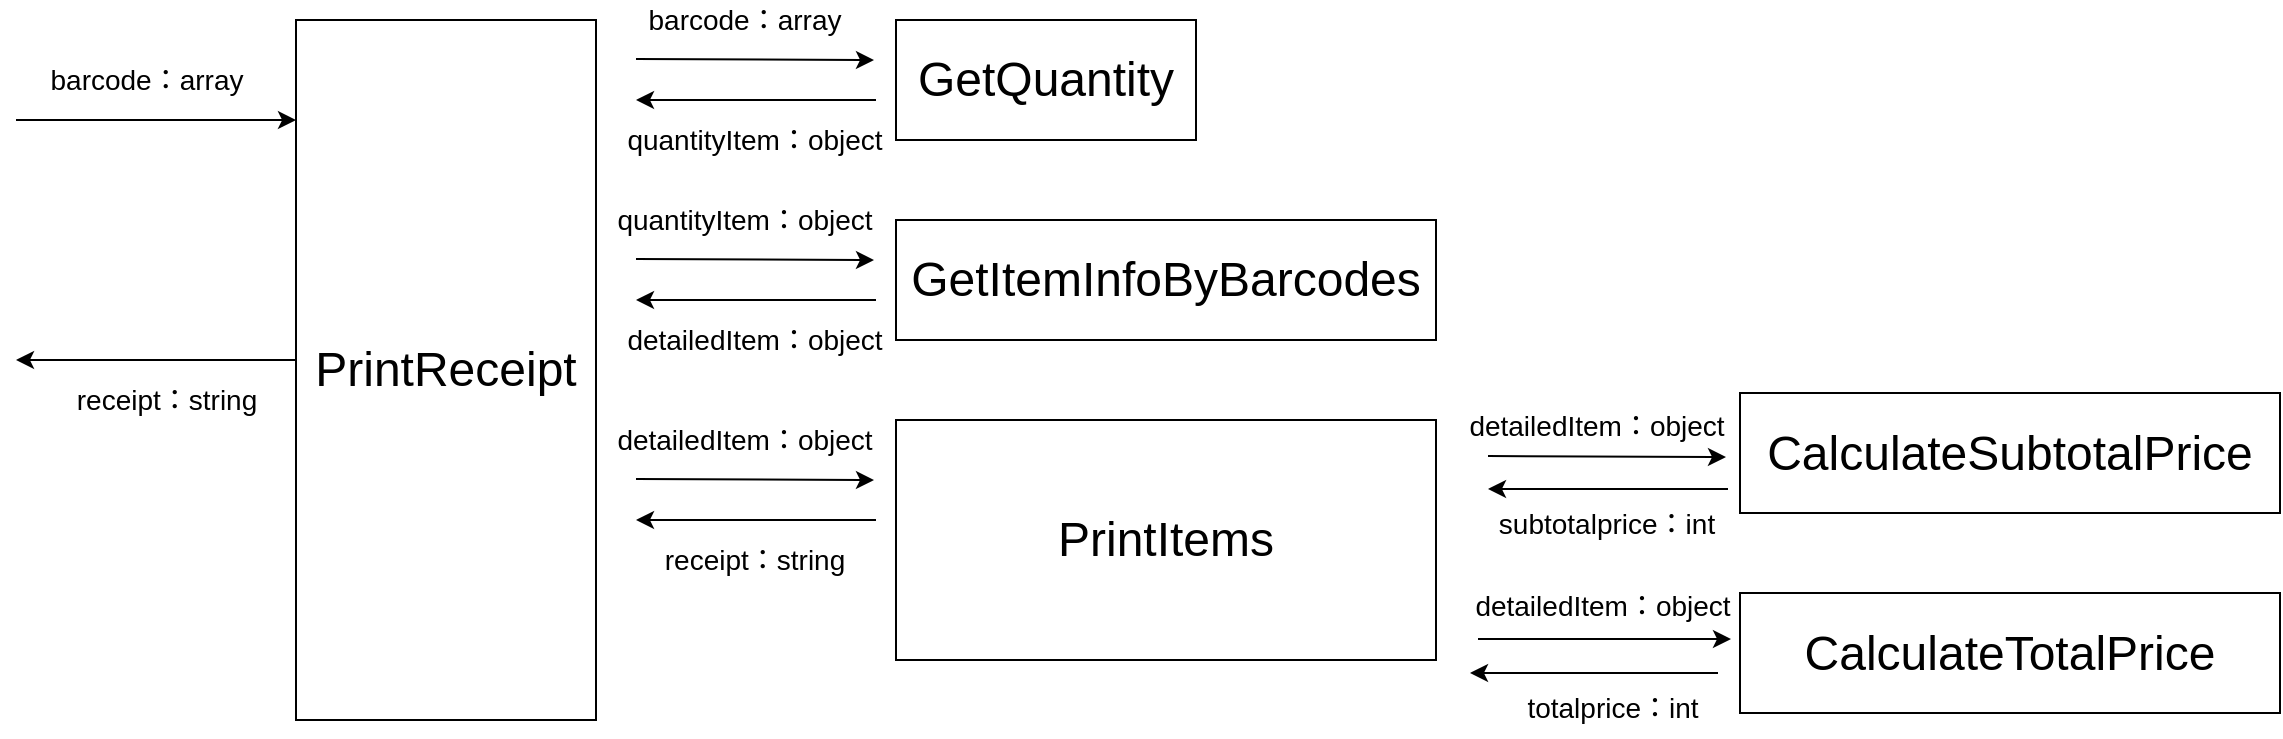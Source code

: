 <mxfile version="13.4.9" type="device"><diagram id="VRgClugd789tFmMYyxJZ" name="Page-1"><mxGraphModel dx="1304" dy="521" grid="1" gridSize="10" guides="1" tooltips="1" connect="1" arrows="1" fold="1" page="1" pageScale="1" pageWidth="827" pageHeight="1169" math="0" shadow="0"><root><mxCell id="0"/><mxCell id="1" parent="0"/><mxCell id="arcpuUV_JfJIhRGvQHqn-1" value="&lt;font style=&quot;font-size: 24px&quot;&gt;PrintReceipt&lt;/font&gt;" style="rounded=0;whiteSpace=wrap;html=1;" vertex="1" parent="1"><mxGeometry x="150" y="130" width="150" height="350" as="geometry"/></mxCell><mxCell id="arcpuUV_JfJIhRGvQHqn-2" value="" style="endArrow=classic;html=1;entryX=-0.016;entryY=0.817;entryDx=0;entryDy=0;entryPerimeter=0;" edge="1" parent="1"><mxGeometry width="50" height="50" relative="1" as="geometry"><mxPoint x="10" y="180" as="sourcePoint"/><mxPoint x="150" y="180.06" as="targetPoint"/></mxGeometry></mxCell><mxCell id="arcpuUV_JfJIhRGvQHqn-3" value="&lt;font&gt;&lt;span style=&quot;font-size: 14px&quot;&gt;barcode：array&lt;/span&gt;&lt;br&gt;&lt;/font&gt;" style="text;html=1;resizable=0;autosize=1;align=center;verticalAlign=middle;points=[];fillColor=none;strokeColor=none;rounded=0;" vertex="1" parent="1"><mxGeometry x="20" y="150" width="110" height="20" as="geometry"/></mxCell><mxCell id="arcpuUV_JfJIhRGvQHqn-4" value="" style="endArrow=classic;html=1;exitX=0;exitY=0.25;exitDx=0;exitDy=0;" edge="1" parent="1"><mxGeometry width="50" height="50" relative="1" as="geometry"><mxPoint x="150" y="300" as="sourcePoint"/><mxPoint x="10" y="300" as="targetPoint"/></mxGeometry></mxCell><mxCell id="arcpuUV_JfJIhRGvQHqn-5" value="&lt;font&gt;&lt;font style=&quot;font-size: 14px&quot;&gt;receipt：string&lt;/font&gt;&lt;br&gt;&lt;/font&gt;" style="text;html=1;resizable=0;autosize=1;align=center;verticalAlign=middle;points=[];fillColor=none;strokeColor=none;rounded=0;" vertex="1" parent="1"><mxGeometry x="30" y="310" width="110" height="20" as="geometry"/></mxCell><mxCell id="arcpuUV_JfJIhRGvQHqn-6" value="&lt;font style=&quot;font-size: 24px&quot;&gt;GetQuantity&lt;/font&gt;" style="rounded=0;whiteSpace=wrap;html=1;" vertex="1" parent="1"><mxGeometry x="450" y="130" width="150" height="60" as="geometry"/></mxCell><mxCell id="arcpuUV_JfJIhRGvQHqn-7" value="" style="endArrow=classic;html=1;" edge="1" parent="1"><mxGeometry width="50" height="50" relative="1" as="geometry"><mxPoint x="320" y="149.5" as="sourcePoint"/><mxPoint x="439" y="150" as="targetPoint"/></mxGeometry></mxCell><mxCell id="arcpuUV_JfJIhRGvQHqn-8" value="" style="endArrow=classic;html=1;" edge="1" parent="1"><mxGeometry width="50" height="50" relative="1" as="geometry"><mxPoint x="440" y="170" as="sourcePoint"/><mxPoint x="320" y="170" as="targetPoint"/></mxGeometry></mxCell><mxCell id="arcpuUV_JfJIhRGvQHqn-9" value="&lt;font&gt;&lt;span style=&quot;font-size: 14px&quot;&gt;barcode：array&lt;/span&gt;&lt;br&gt;&lt;/font&gt;" style="text;html=1;resizable=0;autosize=1;align=center;verticalAlign=middle;points=[];fillColor=none;strokeColor=none;rounded=0;" vertex="1" parent="1"><mxGeometry x="319" y="120" width="110" height="20" as="geometry"/></mxCell><mxCell id="arcpuUV_JfJIhRGvQHqn-10" value="&lt;font&gt;&lt;span style=&quot;font-size: 14px&quot;&gt;quantityItem：object&lt;/span&gt;&lt;br&gt;&lt;/font&gt;" style="text;html=1;resizable=0;autosize=1;align=center;verticalAlign=middle;points=[];fillColor=none;strokeColor=none;rounded=0;" vertex="1" parent="1"><mxGeometry x="309" y="180" width="140" height="20" as="geometry"/></mxCell><mxCell id="arcpuUV_JfJIhRGvQHqn-11" value="&lt;font style=&quot;font-size: 24px&quot;&gt;GetItemInfoByBarcodes&lt;/font&gt;" style="rounded=0;whiteSpace=wrap;html=1;" vertex="1" parent="1"><mxGeometry x="450" y="230" width="270" height="60" as="geometry"/></mxCell><mxCell id="arcpuUV_JfJIhRGvQHqn-12" value="" style="endArrow=classic;html=1;" edge="1" parent="1"><mxGeometry width="50" height="50" relative="1" as="geometry"><mxPoint x="320" y="249.5" as="sourcePoint"/><mxPoint x="439" y="250" as="targetPoint"/></mxGeometry></mxCell><mxCell id="arcpuUV_JfJIhRGvQHqn-13" value="" style="endArrow=classic;html=1;" edge="1" parent="1"><mxGeometry width="50" height="50" relative="1" as="geometry"><mxPoint x="440" y="270" as="sourcePoint"/><mxPoint x="320" y="270" as="targetPoint"/></mxGeometry></mxCell><mxCell id="arcpuUV_JfJIhRGvQHqn-14" value="&lt;font&gt;&lt;span style=&quot;font-size: 14px&quot;&gt;quantityItem：object&lt;/span&gt;&lt;br&gt;&lt;/font&gt;" style="text;html=1;resizable=0;autosize=1;align=center;verticalAlign=middle;points=[];fillColor=none;strokeColor=none;rounded=0;" vertex="1" parent="1"><mxGeometry x="304" y="220" width="140" height="20" as="geometry"/></mxCell><mxCell id="arcpuUV_JfJIhRGvQHqn-15" value="&lt;font&gt;&lt;span style=&quot;font-size: 14px&quot;&gt;detailedItem：object&lt;/span&gt;&lt;br&gt;&lt;/font&gt;" style="text;html=1;resizable=0;autosize=1;align=center;verticalAlign=middle;points=[];fillColor=none;strokeColor=none;rounded=0;" vertex="1" parent="1"><mxGeometry x="309" y="280" width="140" height="20" as="geometry"/></mxCell><mxCell id="arcpuUV_JfJIhRGvQHqn-39" value="&lt;font style=&quot;font-size: 24px&quot;&gt;PrintItems&lt;/font&gt;" style="rounded=0;whiteSpace=wrap;html=1;" vertex="1" parent="1"><mxGeometry x="450" y="330" width="270" height="120" as="geometry"/></mxCell><mxCell id="arcpuUV_JfJIhRGvQHqn-40" value="" style="endArrow=classic;html=1;" edge="1" parent="1"><mxGeometry width="50" height="50" relative="1" as="geometry"><mxPoint x="320" y="359.5" as="sourcePoint"/><mxPoint x="439" y="360" as="targetPoint"/></mxGeometry></mxCell><mxCell id="arcpuUV_JfJIhRGvQHqn-41" value="" style="endArrow=classic;html=1;" edge="1" parent="1"><mxGeometry width="50" height="50" relative="1" as="geometry"><mxPoint x="440" y="380" as="sourcePoint"/><mxPoint x="320" y="380" as="targetPoint"/></mxGeometry></mxCell><mxCell id="arcpuUV_JfJIhRGvQHqn-42" value="&lt;font&gt;&lt;span style=&quot;font-size: 14px&quot;&gt;detailedItem：object&lt;/span&gt;&lt;br&gt;&lt;/font&gt;" style="text;html=1;resizable=0;autosize=1;align=center;verticalAlign=middle;points=[];fillColor=none;strokeColor=none;rounded=0;" vertex="1" parent="1"><mxGeometry x="304" y="330" width="140" height="20" as="geometry"/></mxCell><mxCell id="arcpuUV_JfJIhRGvQHqn-43" value="&lt;font&gt;&lt;span style=&quot;font-size: 14px&quot;&gt;receipt：string&lt;/span&gt;&lt;br&gt;&lt;/font&gt;" style="text;html=1;resizable=0;autosize=1;align=center;verticalAlign=middle;points=[];fillColor=none;strokeColor=none;rounded=0;" vertex="1" parent="1"><mxGeometry x="324" y="390" width="110" height="20" as="geometry"/></mxCell><mxCell id="arcpuUV_JfJIhRGvQHqn-44" value="&lt;font style=&quot;font-size: 24px&quot;&gt;CalculateSubtotalPrice&lt;/font&gt;" style="rounded=0;whiteSpace=wrap;html=1;" vertex="1" parent="1"><mxGeometry x="872" y="316.5" width="270" height="60" as="geometry"/></mxCell><mxCell id="arcpuUV_JfJIhRGvQHqn-45" value="&lt;font style=&quot;font-size: 24px&quot;&gt;CalculateTotalPrice&lt;/font&gt;" style="rounded=0;whiteSpace=wrap;html=1;" vertex="1" parent="1"><mxGeometry x="872" y="416.5" width="270" height="60" as="geometry"/></mxCell><mxCell id="arcpuUV_JfJIhRGvQHqn-54" value="" style="endArrow=classic;html=1;" edge="1" parent="1"><mxGeometry width="50" height="50" relative="1" as="geometry"><mxPoint x="746" y="348" as="sourcePoint"/><mxPoint x="865" y="348.5" as="targetPoint"/></mxGeometry></mxCell><mxCell id="arcpuUV_JfJIhRGvQHqn-55" value="" style="endArrow=classic;html=1;" edge="1" parent="1"><mxGeometry width="50" height="50" relative="1" as="geometry"><mxPoint x="866" y="364.5" as="sourcePoint"/><mxPoint x="746" y="364.5" as="targetPoint"/></mxGeometry></mxCell><mxCell id="arcpuUV_JfJIhRGvQHqn-56" value="&lt;font&gt;&lt;span style=&quot;font-size: 14px&quot;&gt;detailedItem：object&lt;/span&gt;&lt;br&gt;&lt;/font&gt;" style="text;html=1;resizable=0;autosize=1;align=center;verticalAlign=middle;points=[];fillColor=none;strokeColor=none;rounded=0;" vertex="1" parent="1"><mxGeometry x="730" y="322.5" width="140" height="20" as="geometry"/></mxCell><mxCell id="arcpuUV_JfJIhRGvQHqn-57" value="&lt;font&gt;&lt;span style=&quot;font-size: 14px&quot;&gt;subtotalprice：int&lt;/span&gt;&lt;br&gt;&lt;/font&gt;" style="text;html=1;resizable=0;autosize=1;align=center;verticalAlign=middle;points=[];fillColor=none;strokeColor=none;rounded=0;" vertex="1" parent="1"><mxGeometry x="745" y="371.5" width="120" height="20" as="geometry"/></mxCell><mxCell id="arcpuUV_JfJIhRGvQHqn-58" value="" style="endArrow=classic;html=1;" edge="1" parent="1"><mxGeometry width="50" height="50" relative="1" as="geometry"><mxPoint x="741" y="439.5" as="sourcePoint"/><mxPoint x="867.5" y="439.5" as="targetPoint"/></mxGeometry></mxCell><mxCell id="arcpuUV_JfJIhRGvQHqn-59" value="" style="endArrow=classic;html=1;" edge="1" parent="1"><mxGeometry width="50" height="50" relative="1" as="geometry"><mxPoint x="861" y="456.5" as="sourcePoint"/><mxPoint x="737" y="456.5" as="targetPoint"/></mxGeometry></mxCell><mxCell id="arcpuUV_JfJIhRGvQHqn-60" value="&lt;font&gt;&lt;span style=&quot;font-size: 14px&quot;&gt;detailedItem：object&lt;/span&gt;&lt;br&gt;&lt;/font&gt;" style="text;html=1;resizable=0;autosize=1;align=center;verticalAlign=middle;points=[];fillColor=none;strokeColor=none;rounded=0;" vertex="1" parent="1"><mxGeometry x="732.5" y="412.5" width="140" height="20" as="geometry"/></mxCell><mxCell id="arcpuUV_JfJIhRGvQHqn-61" value="&lt;font&gt;&lt;span style=&quot;font-size: 14px&quot;&gt;totalprice：int&lt;/span&gt;&lt;br&gt;&lt;/font&gt;" style="text;html=1;resizable=0;autosize=1;align=center;verticalAlign=middle;points=[];fillColor=none;strokeColor=none;rounded=0;" vertex="1" parent="1"><mxGeometry x="757.5" y="463.5" width="100" height="20" as="geometry"/></mxCell><mxCell id="arcpuUV_JfJIhRGvQHqn-63" style="edgeStyle=orthogonalEdgeStyle;rounded=0;orthogonalLoop=1;jettySize=auto;html=1;exitX=0.5;exitY=1;exitDx=0;exitDy=0;" edge="1" parent="1" source="arcpuUV_JfJIhRGvQHqn-1" target="arcpuUV_JfJIhRGvQHqn-1"><mxGeometry relative="1" as="geometry"/></mxCell></root></mxGraphModel></diagram></mxfile>